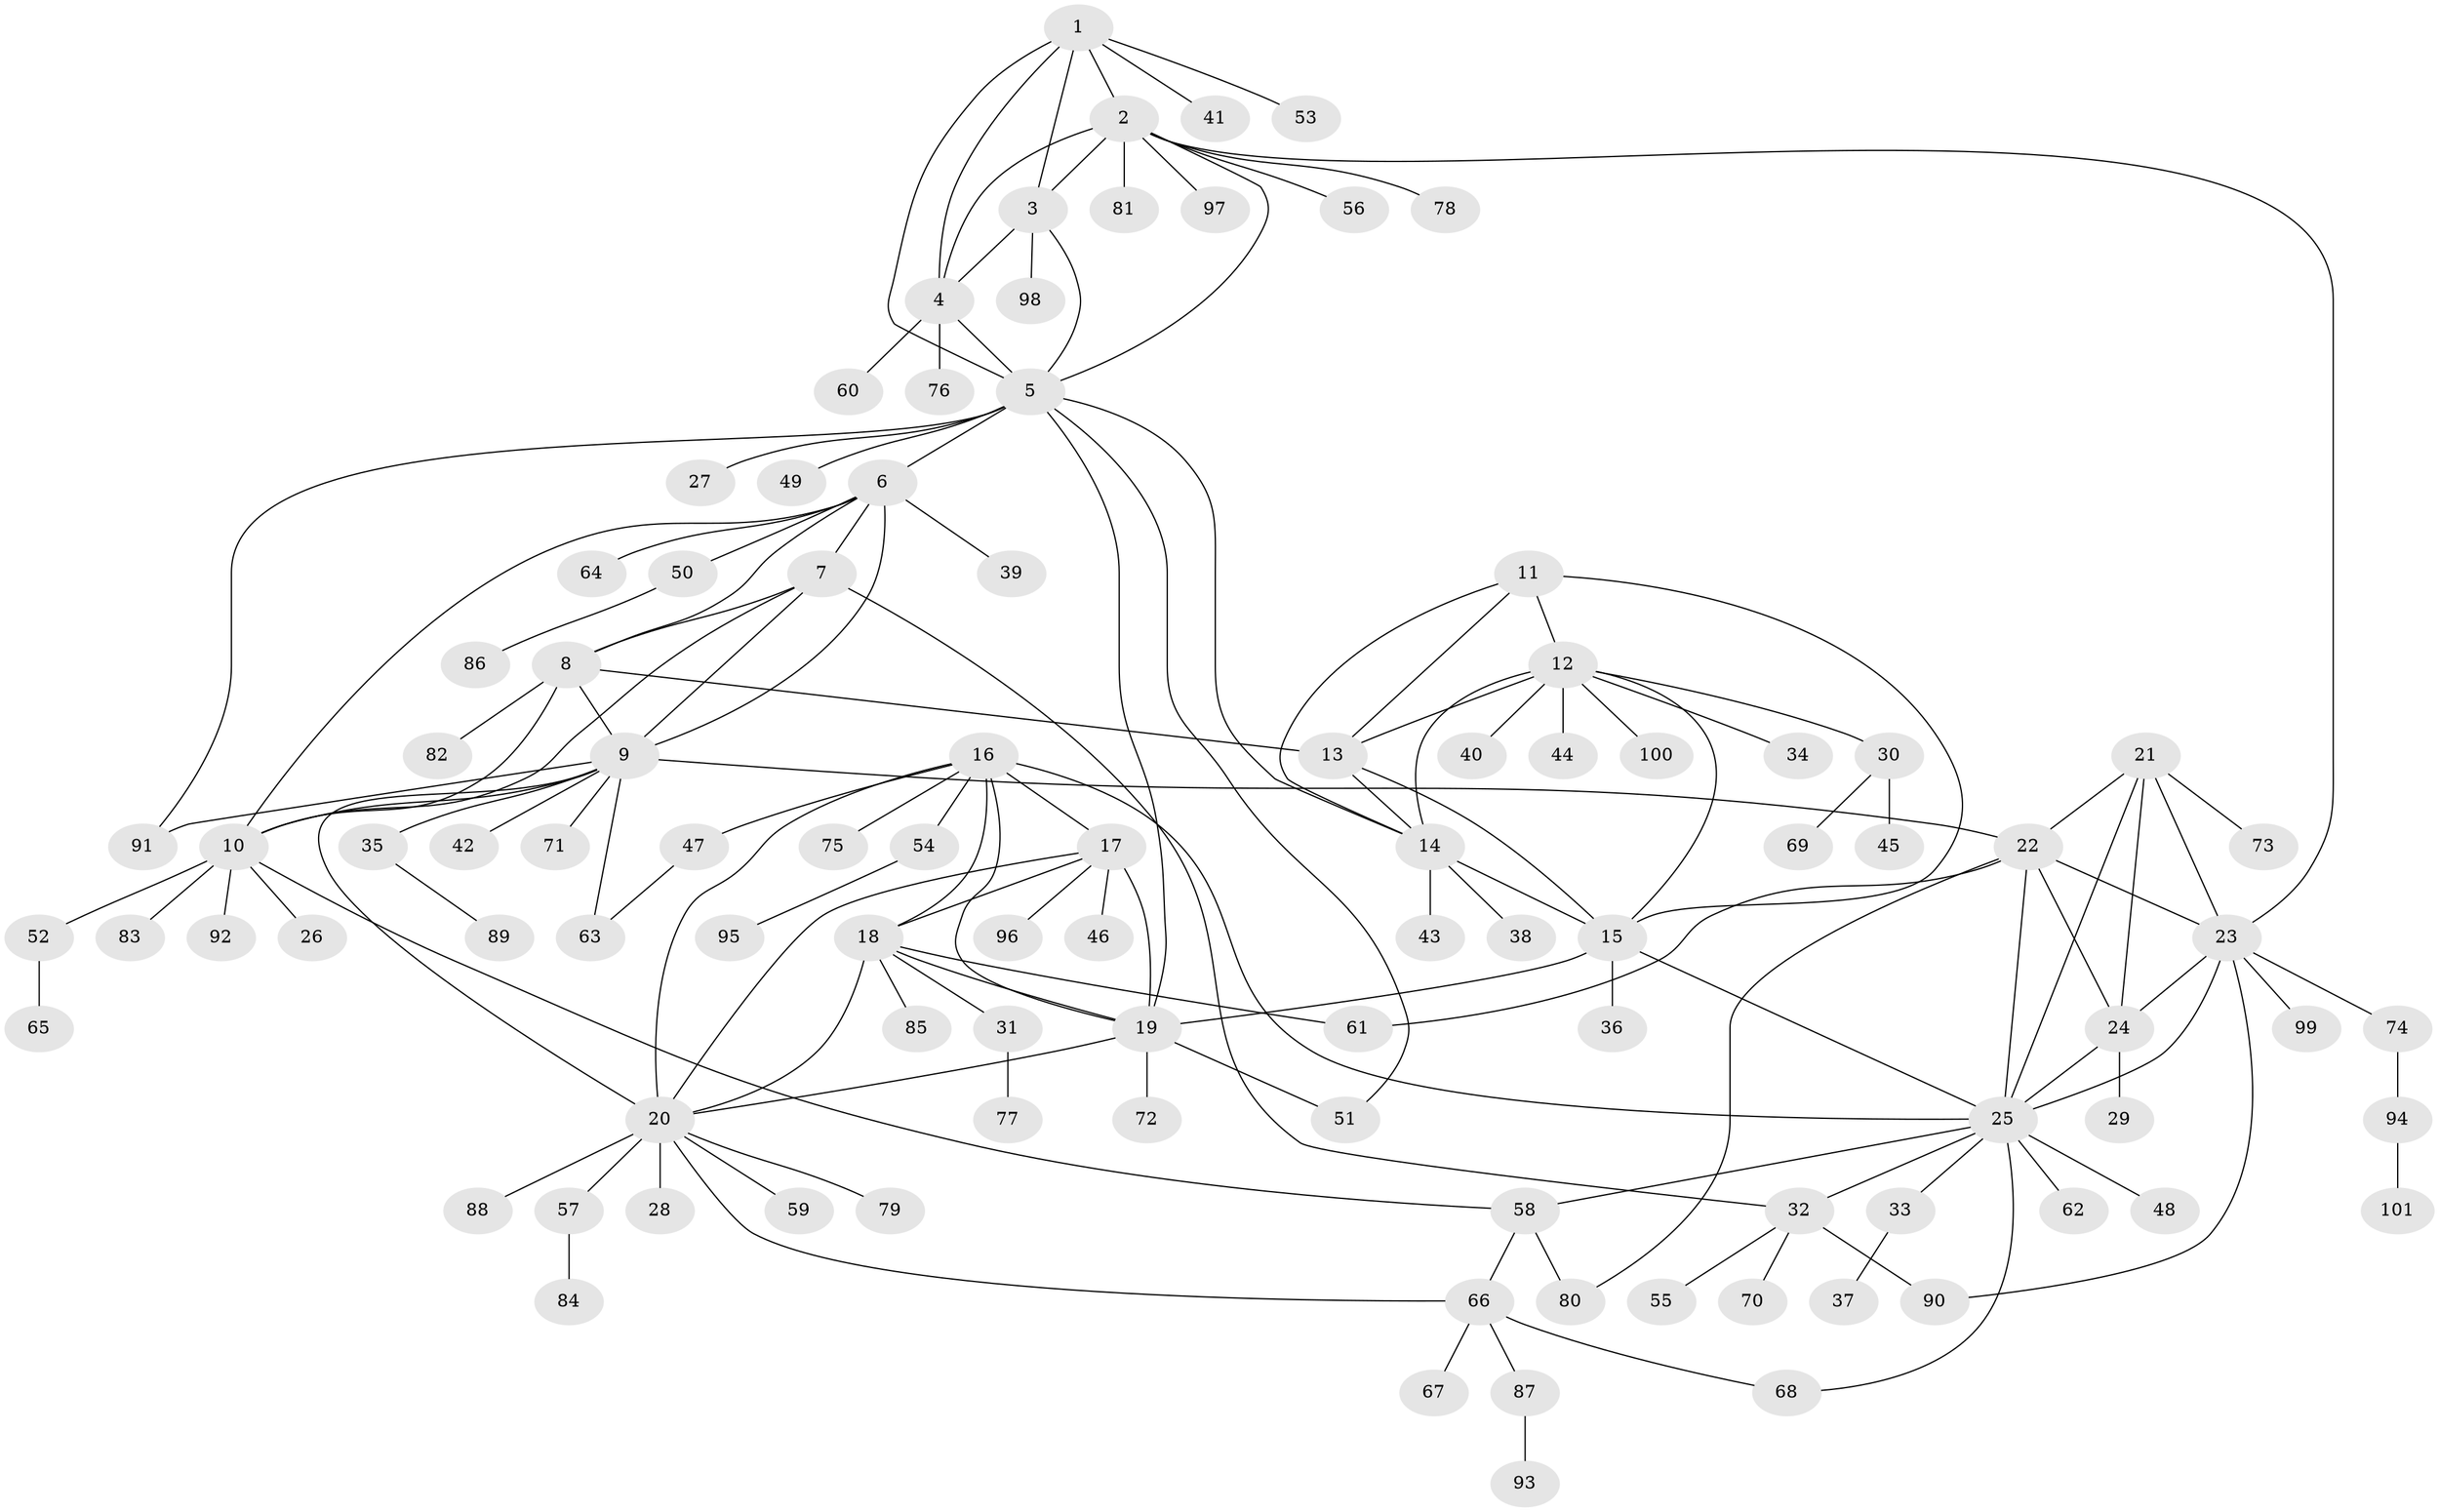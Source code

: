 // coarse degree distribution, {3: 0.12903225806451613, 4: 0.0967741935483871, 8: 0.03225806451612903, 5: 0.12903225806451613, 9: 0.06451612903225806, 2: 0.22580645161290322, 11: 0.03225806451612903, 1: 0.2903225806451613}
// Generated by graph-tools (version 1.1) at 2025/52/03/04/25 22:52:06]
// undirected, 101 vertices, 146 edges
graph export_dot {
  node [color=gray90,style=filled];
  1;
  2;
  3;
  4;
  5;
  6;
  7;
  8;
  9;
  10;
  11;
  12;
  13;
  14;
  15;
  16;
  17;
  18;
  19;
  20;
  21;
  22;
  23;
  24;
  25;
  26;
  27;
  28;
  29;
  30;
  31;
  32;
  33;
  34;
  35;
  36;
  37;
  38;
  39;
  40;
  41;
  42;
  43;
  44;
  45;
  46;
  47;
  48;
  49;
  50;
  51;
  52;
  53;
  54;
  55;
  56;
  57;
  58;
  59;
  60;
  61;
  62;
  63;
  64;
  65;
  66;
  67;
  68;
  69;
  70;
  71;
  72;
  73;
  74;
  75;
  76;
  77;
  78;
  79;
  80;
  81;
  82;
  83;
  84;
  85;
  86;
  87;
  88;
  89;
  90;
  91;
  92;
  93;
  94;
  95;
  96;
  97;
  98;
  99;
  100;
  101;
  1 -- 2;
  1 -- 3;
  1 -- 4;
  1 -- 5;
  1 -- 41;
  1 -- 53;
  2 -- 3;
  2 -- 4;
  2 -- 5;
  2 -- 23;
  2 -- 56;
  2 -- 78;
  2 -- 81;
  2 -- 97;
  3 -- 4;
  3 -- 5;
  3 -- 98;
  4 -- 5;
  4 -- 60;
  4 -- 76;
  5 -- 6;
  5 -- 14;
  5 -- 19;
  5 -- 27;
  5 -- 49;
  5 -- 51;
  5 -- 91;
  6 -- 7;
  6 -- 8;
  6 -- 9;
  6 -- 10;
  6 -- 39;
  6 -- 50;
  6 -- 64;
  7 -- 8;
  7 -- 9;
  7 -- 10;
  7 -- 32;
  8 -- 9;
  8 -- 10;
  8 -- 13;
  8 -- 82;
  9 -- 10;
  9 -- 20;
  9 -- 22;
  9 -- 35;
  9 -- 42;
  9 -- 63;
  9 -- 71;
  9 -- 91;
  10 -- 26;
  10 -- 52;
  10 -- 58;
  10 -- 83;
  10 -- 92;
  11 -- 12;
  11 -- 13;
  11 -- 14;
  11 -- 15;
  12 -- 13;
  12 -- 14;
  12 -- 15;
  12 -- 30;
  12 -- 34;
  12 -- 40;
  12 -- 44;
  12 -- 100;
  13 -- 14;
  13 -- 15;
  14 -- 15;
  14 -- 38;
  14 -- 43;
  15 -- 19;
  15 -- 25;
  15 -- 36;
  16 -- 17;
  16 -- 18;
  16 -- 19;
  16 -- 20;
  16 -- 25;
  16 -- 47;
  16 -- 54;
  16 -- 75;
  17 -- 18;
  17 -- 19;
  17 -- 20;
  17 -- 46;
  17 -- 96;
  18 -- 19;
  18 -- 20;
  18 -- 31;
  18 -- 61;
  18 -- 85;
  19 -- 20;
  19 -- 51;
  19 -- 72;
  20 -- 28;
  20 -- 57;
  20 -- 59;
  20 -- 66;
  20 -- 79;
  20 -- 88;
  21 -- 22;
  21 -- 23;
  21 -- 24;
  21 -- 25;
  21 -- 73;
  22 -- 23;
  22 -- 24;
  22 -- 25;
  22 -- 61;
  22 -- 80;
  23 -- 24;
  23 -- 25;
  23 -- 74;
  23 -- 90;
  23 -- 99;
  24 -- 25;
  24 -- 29;
  25 -- 32;
  25 -- 33;
  25 -- 48;
  25 -- 58;
  25 -- 62;
  25 -- 68;
  30 -- 45;
  30 -- 69;
  31 -- 77;
  32 -- 55;
  32 -- 70;
  32 -- 90;
  33 -- 37;
  35 -- 89;
  47 -- 63;
  50 -- 86;
  52 -- 65;
  54 -- 95;
  57 -- 84;
  58 -- 66;
  58 -- 80;
  66 -- 67;
  66 -- 68;
  66 -- 87;
  74 -- 94;
  87 -- 93;
  94 -- 101;
}
